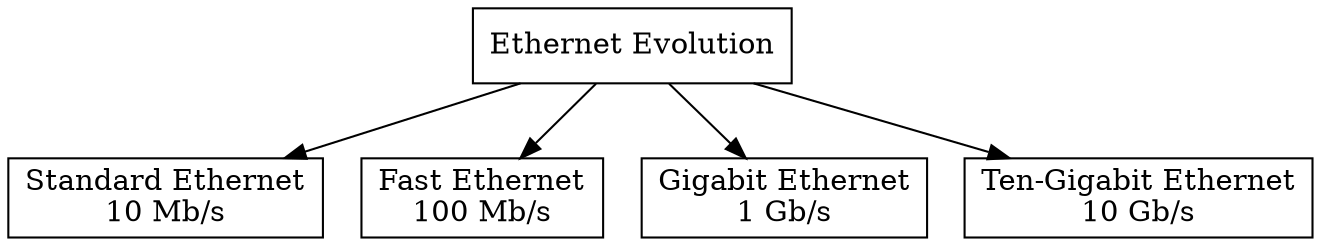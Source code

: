 digraph ethernet {
	rankdir=TB
	node [shape=box,style=filled,fillcolor=white,color=black,fontcolor=black]
	"Ethernet Evolution" -> "Standard Ethernet\n10 Mb/s"
	"Ethernet Evolution" -> "Fast Ethernet\n100 Mb/s"
	"Ethernet Evolution" -> "Gigabit Ethernet\n1 Gb/s"
	"Ethernet Evolution" -> "Ten-Gigabit Ethernet\n10 Gb/s"
}
